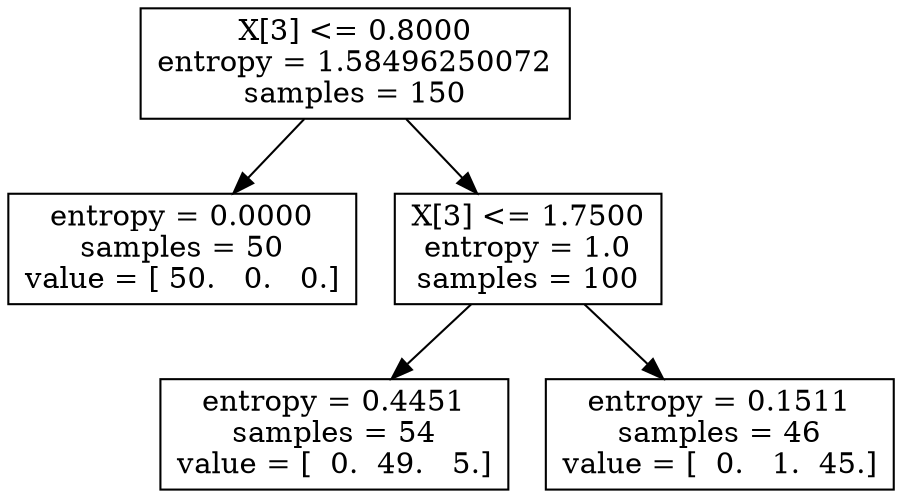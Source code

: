 digraph Tree {
0 [label="X[3] <= 0.8000\nentropy = 1.58496250072\nsamples = 150", shape="box"] ;
1 [label="entropy = 0.0000\nsamples = 50\nvalue = [ 50.   0.   0.]", shape="box"] ;
0 -> 1 ;
2 [label="X[3] <= 1.7500\nentropy = 1.0\nsamples = 100", shape="box"] ;
0 -> 2 ;
3 [label="entropy = 0.4451\nsamples = 54\nvalue = [  0.  49.   5.]", shape="box"] ;
2 -> 3 ;
4 [label="entropy = 0.1511\nsamples = 46\nvalue = [  0.   1.  45.]", shape="box"] ;
2 -> 4 ;
}